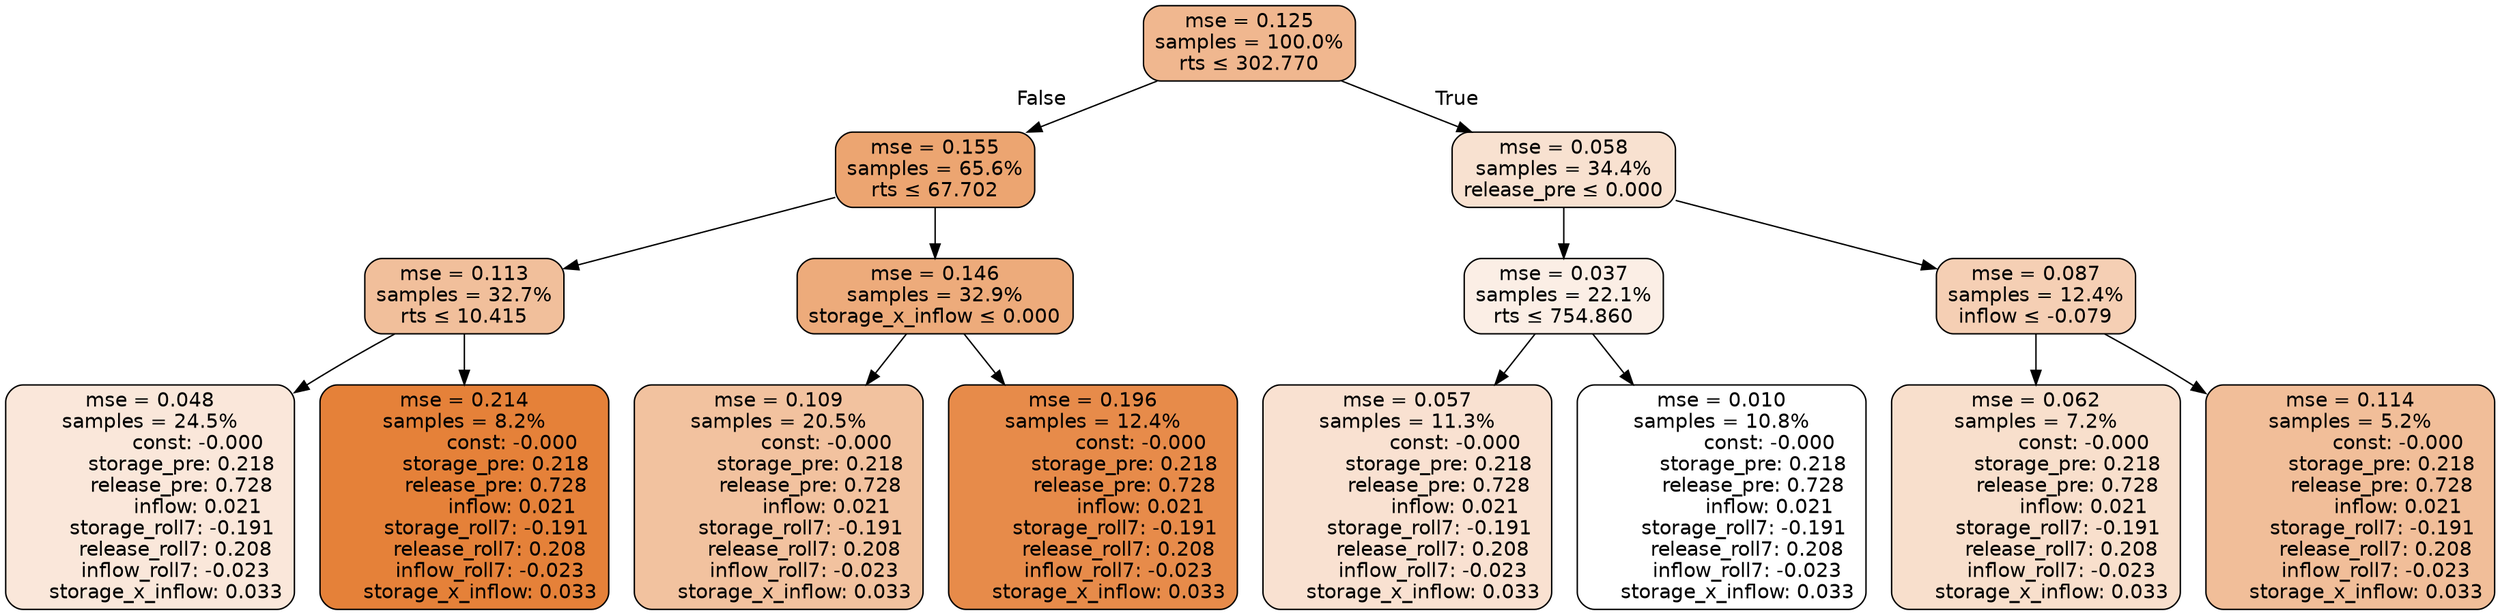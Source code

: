 digraph tree {
node [shape=rectangle, style="filled, rounded", color="black", fontname=helvetica] ;
edge [fontname=helvetica] ;
	"0" [label="mse = 0.125
samples = 100.0%
rts &le; 302.770", fillcolor="#f0b78f"]
	"1" [label="mse = 0.155
samples = 65.6%
rts &le; 67.702", fillcolor="#eca571"]
	"2" [label="mse = 0.113
samples = 32.7%
rts &le; 10.415", fillcolor="#f1bf9b"]
	"3" [label="mse = 0.048
samples = 24.5%
               const: -0.000
          storage_pre: 0.218
          release_pre: 0.728
               inflow: 0.021
       storage_roll7: -0.191
        release_roll7: 0.208
        inflow_roll7: -0.023
     storage_x_inflow: 0.033", fillcolor="#fae7da"]
	"4" [label="mse = 0.214
samples = 8.2%
               const: -0.000
          storage_pre: 0.218
          release_pre: 0.728
               inflow: 0.021
       storage_roll7: -0.191
        release_roll7: 0.208
        inflow_roll7: -0.023
     storage_x_inflow: 0.033", fillcolor="#e58139"]
	"5" [label="mse = 0.146
samples = 32.9%
storage_x_inflow &le; 0.000", fillcolor="#edab7b"]
	"6" [label="mse = 0.109
samples = 20.5%
               const: -0.000
          storage_pre: 0.218
          release_pre: 0.728
               inflow: 0.021
       storage_roll7: -0.191
        release_roll7: 0.208
        inflow_roll7: -0.023
     storage_x_inflow: 0.033", fillcolor="#f2c29f"]
	"7" [label="mse = 0.196
samples = 12.4%
               const: -0.000
          storage_pre: 0.218
          release_pre: 0.728
               inflow: 0.021
       storage_roll7: -0.191
        release_roll7: 0.208
        inflow_roll7: -0.023
     storage_x_inflow: 0.033", fillcolor="#e78b4a"]
	"8" [label="mse = 0.058
samples = 34.4%
release_pre &le; 0.000", fillcolor="#f8e1d0"]
	"9" [label="mse = 0.037
samples = 22.1%
rts &le; 754.860", fillcolor="#fbeee5"]
	"10" [label="mse = 0.057
samples = 11.3%
               const: -0.000
          storage_pre: 0.218
          release_pre: 0.728
               inflow: 0.021
       storage_roll7: -0.191
        release_roll7: 0.208
        inflow_roll7: -0.023
     storage_x_inflow: 0.033", fillcolor="#f9e1d1"]
	"11" [label="mse = 0.010
samples = 10.8%
               const: -0.000
          storage_pre: 0.218
          release_pre: 0.728
               inflow: 0.021
       storage_roll7: -0.191
        release_roll7: 0.208
        inflow_roll7: -0.023
     storage_x_inflow: 0.033", fillcolor="#ffffff"]
	"12" [label="mse = 0.087
samples = 12.4%
inflow &le; -0.079", fillcolor="#f5cfb4"]
	"13" [label="mse = 0.062
samples = 7.2%
               const: -0.000
          storage_pre: 0.218
          release_pre: 0.728
               inflow: 0.021
       storage_roll7: -0.191
        release_roll7: 0.208
        inflow_roll7: -0.023
     storage_x_inflow: 0.033", fillcolor="#f8dfcc"]
	"14" [label="mse = 0.114
samples = 5.2%
               const: -0.000
          storage_pre: 0.218
          release_pre: 0.728
               inflow: 0.021
       storage_roll7: -0.191
        release_roll7: 0.208
        inflow_roll7: -0.023
     storage_x_inflow: 0.033", fillcolor="#f1be99"]

	"0" -> "1" [labeldistance=2.5, labelangle=45, headlabel="False"]
	"1" -> "2"
	"2" -> "3"
	"2" -> "4"
	"1" -> "5"
	"5" -> "6"
	"5" -> "7"
	"0" -> "8" [labeldistance=2.5, labelangle=-45, headlabel="True"]
	"8" -> "9"
	"9" -> "10"
	"9" -> "11"
	"8" -> "12"
	"12" -> "13"
	"12" -> "14"
}